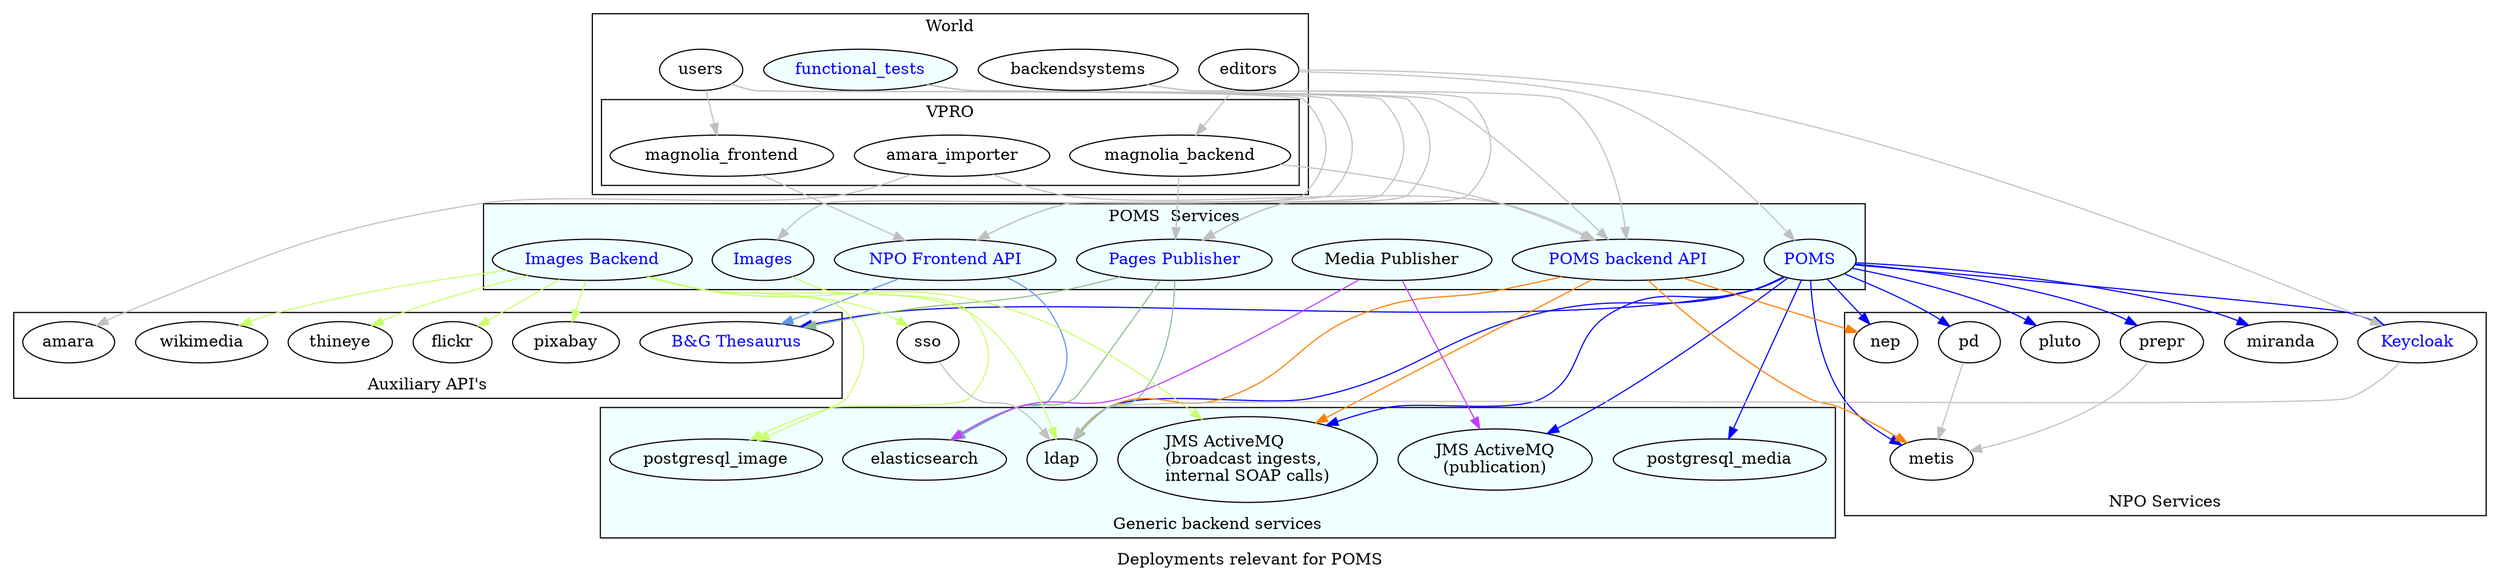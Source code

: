digraph poms_universe {

    label="Deployments relevant for POMS"
    edge [
      color=gray
    ]

    poms [ label="POMS" href="https://poms.omroep.nl/" fontcolor=blue ]
    poms_backend [ label="POMS backend API" href="https://api.poms.omroep.nl/" fontcolor=blue ]
    api [ label = "NPO Frontend API" href="https://rs.poms.omroep.nl/" fontcolor=blue ]
    pages_publish [ label = "Pages Publisher"     href="https://publish.pages.omroep.nl/" fontcolor=blue ]
    media_publish [ label = "Media Publisher" ]
    images_frontend [ label = "Images" href="https://images.poms.omroep.nl" fontcolor=blue]
    images_backend [ label = "Images Backend" href="https://poms.omroep.nl/images/" fontcolor=blue ]
    gtaa [ label ="B&G Thesaurus"  href="http://gtaa.beeldengeluid.nl/" fontcolor=blue]
    thineye
    functional_tests [
       fillcolor=azure
       style=filled
       href="https://jenkins.vpro.nl/job/POMS%20Functional%20Tests/"
       fontcolor="blue"
    ]

    subgraph cluster_0  {
      label="Generic backend services"
      labelloc=b
      bgcolor=azure
      postgresql_media
      postgresql_image
      elasticsearch
      jms_ingest [ label = "JMS ActiveMQ\l(broadcast ingests,\linternal SOAP calls)" ]
      jms_publish [ label = "JMS ActiveMQ\l(publication)" ]
      ldap
      // gosa [ label="GOSa" href="https://admin.sso.omroep.nl/" fontcolor=blue

    }


subgraph cluster_3  {
  label="World"
  users
  backendsystems
  editors
  functional_tests
subgraph cluster_2  {
  label="VPRO"
  magnolia_frontend
  magnolia_backend
  amara_importer
}

}
subgraph cluster_4  {
  label="POMS  Services"
  bgcolor=azure
  poms
  poms_backend
  pages_publish
  media_publish
  api
  images_frontend
  images_backend
}

subgraph cluster_5  {
  label="NPO Services"
  labelloc=b
  metis
  pd
  prepr
  miranda
  pluto
  nep
  keycloak [ label = "Keycloak" href="https://ident.poms.omroep.nl/auth/" fontcolor=blue]
}

subgraph cluster_6 {
  label="Auxiliary API's"
  labelloc=b
  gtaa
  thineye
  wikimedia
  pixabay
  flickr
  amara
}

editors -> {
  magnolia_backend
  poms
  keycloak
}

users -> {
  magnolia_frontend
  api
  images_frontend
}

backendsystems -> {
  poms_backend
  pages_publish
}

poms -> {
  postgresql_media
  jms_publish
  jms_ingest
  keycloak
  ldap
  miranda
  prepr
  pd
  metis
  pluto
  nep
  gtaa
}[color=blue]

poms_backend -> {
  jms_ingest
  ldap
  metis
  ldap
  nep
}[color=darkorange1]

api -> {
  elasticsearch
  gtaa
}[color=cornflowerblue]

pages_publish-> {
  elasticsearch
  ldap
  gtaa
}[color=darkseagreen]

media_publish -> {
  elasticsearch
  jms_publish
}[color=darkorchid1]


images_frontend -> {
  postgresql_image
}[color=darkolivegreen1]
images_backend -> {
  postgresql_image
  jms_ingest
  sso
  ldap
  thineye
  wikimedia
  pixabay
  flickr
}[color=darkolivegreen1]

magnolia_backend -> {
  poms_backend
  pages_publish
}

magnolia_frontend -> {
  api
}

sso -> ldap

prepr -> metis
pd -> metis

//gosa -> ldap

keycloak -> ldap


functional_tests -> {
  poms_backend
  pages_publish
  api
}

amara_importer -> {
  poms_backend
  amara
}

}
